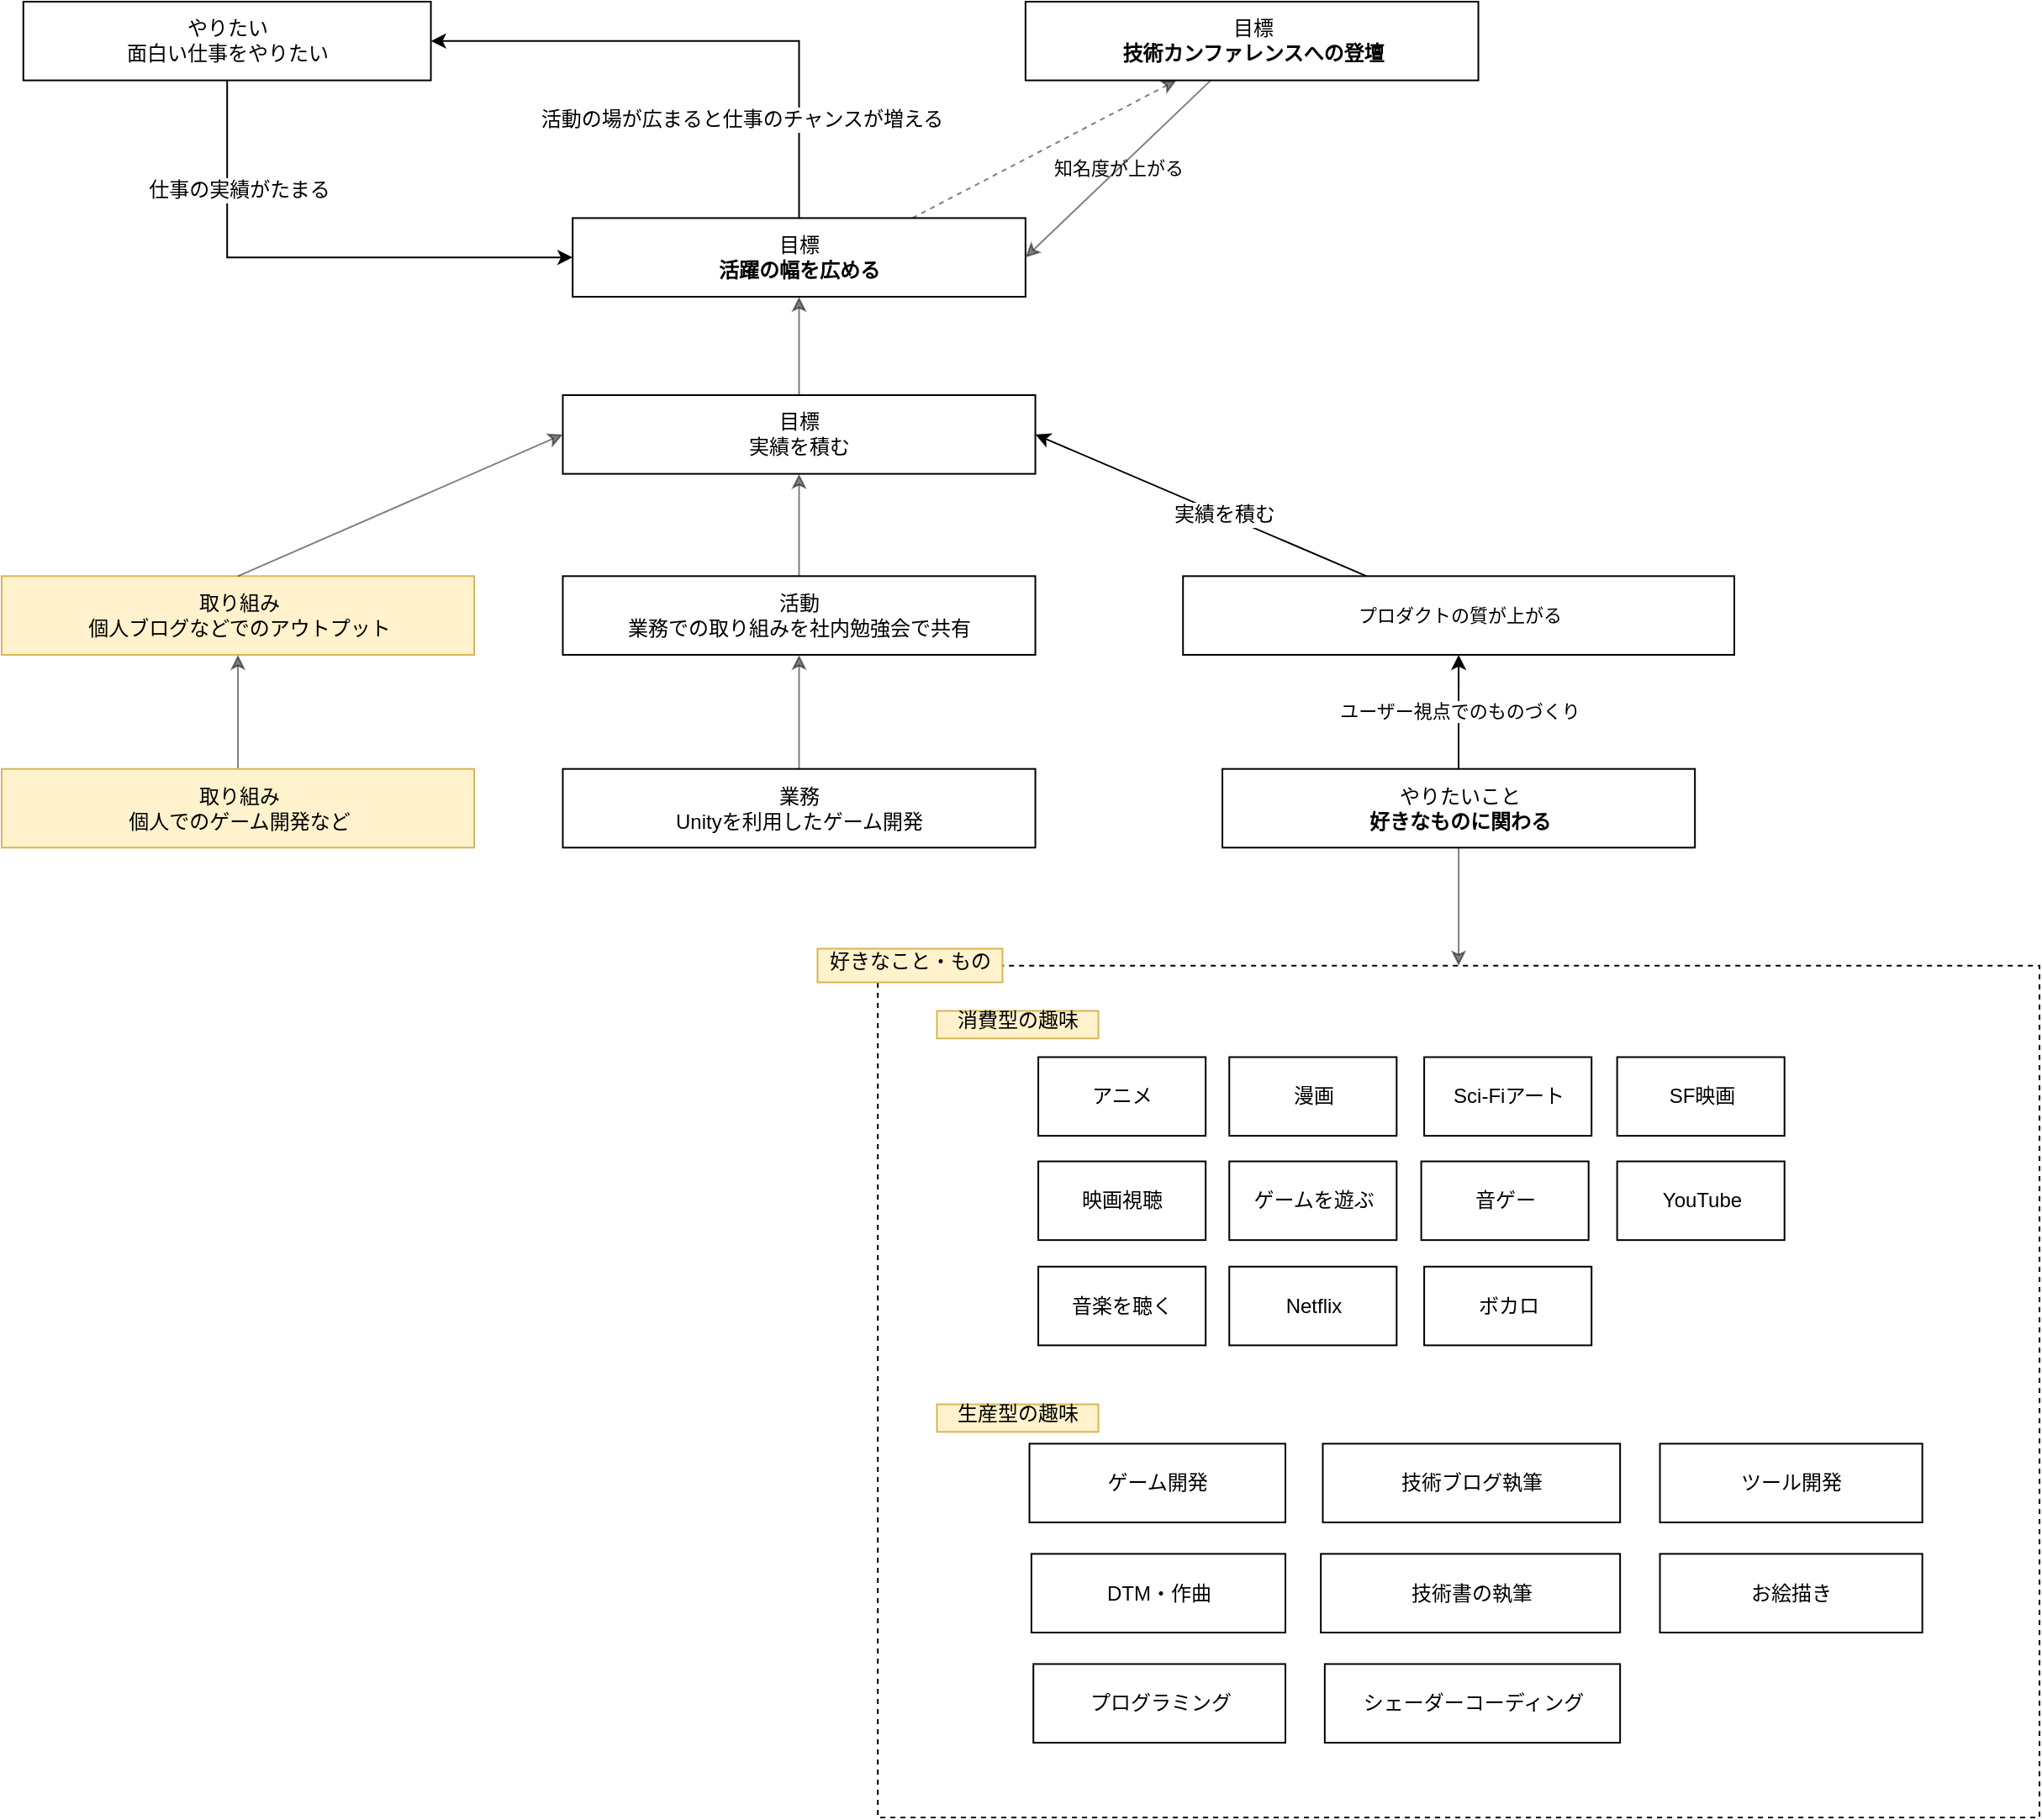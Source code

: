 <mxfile version="12.2.4" pages="1"><diagram id="zC8jPQ_2ixCC9MGODe1n" name="Page-1"><mxGraphModel dx="1309" dy="814" grid="0" gridSize="10" guides="1" tooltips="1" connect="1" arrows="1" fold="1" page="0" pageScale="1" pageWidth="827" pageHeight="1169" math="0" shadow="0"><root><mxCell id="0"/><mxCell id="1" parent="0"/><mxCell id="3" value="&lt;font style=&quot;font-size: 12px&quot;&gt;目標&lt;/font&gt;&lt;br&gt;&lt;b&gt;活躍の幅を広める&lt;/b&gt;" style="html=1;movable=1;resizable=1;rotatable=1;deletable=1;editable=1;connectable=1;" parent="1" vertex="1"><mxGeometry x="579.594" y="188.711" width="269.333" height="46.804" as="geometry"/></mxCell><mxCell id="4" value="活動&lt;br&gt;業務での取り組みを社内勉強会で共有" style="html=1;movable=1;resizable=1;rotatable=1;deletable=1;editable=1;connectable=1;" parent="1" vertex="1"><mxGeometry x="573.739" y="401.668" width="281.043" height="46.804" as="geometry"/></mxCell><mxCell id="124" value="知名度が上がる" style="edgeStyle=none;rounded=0;orthogonalLoop=1;jettySize=auto;html=1;entryX=1;entryY=0.5;entryDx=0;entryDy=0;labelBackgroundColor=none;fontColor=#000000;opacity=50;movable=1;resizable=1;rotatable=1;deletable=1;editable=1;connectable=1;" parent="1" source="6" target="3" edge="1"><mxGeometry relative="1" as="geometry"/></mxCell><mxCell id="6" value="&lt;font style=&quot;font-size: 12px&quot;&gt;目標&lt;/font&gt;&lt;br&gt;&lt;b&gt;技術カンファレンスへの登壇&lt;/b&gt;" style="html=1;movable=1;resizable=1;rotatable=1;deletable=1;editable=1;connectable=1;" parent="1" vertex="1"><mxGeometry x="848.928" y="60" width="269.333" height="46.804" as="geometry"/></mxCell><mxCell id="42" style="rounded=0;orthogonalLoop=1;jettySize=auto;html=1;exitX=0.75;exitY=0;exitDx=0;exitDy=0;dashed=1;labelBackgroundColor=none;fontColor=#000000;textOpacity=25;opacity=50;movable=1;resizable=1;rotatable=1;deletable=1;editable=1;connectable=1;" parent="1" source="3" target="6" edge="1"><mxGeometry relative="1" as="geometry"/></mxCell><mxCell id="8" value="やりたいこと&lt;br&gt;&lt;b&gt;好きなものに関わる&lt;/b&gt;" style="html=1;movable=1;resizable=1;rotatable=1;deletable=1;editable=1;connectable=1;" parent="1" vertex="1"><mxGeometry x="966.029" y="516.338" width="281.043" height="46.804" as="geometry"/></mxCell><mxCell id="9" value="&lt;span style=&quot;font-size: 11px&quot;&gt;プロダクトの質が上がる&lt;/span&gt;" style="html=1;movable=1;resizable=1;rotatable=1;deletable=1;editable=1;connectable=1;" parent="1" vertex="1"><mxGeometry x="942.609" y="401.668" width="327.884" height="46.804" as="geometry"/></mxCell><mxCell id="13" value="ユーザー視点でのものづくり" style="edgeStyle=orthogonalEdgeStyle;rounded=0;orthogonalLoop=1;jettySize=auto;html=1;movable=1;resizable=1;rotatable=1;deletable=1;editable=1;connectable=1;" parent="1" source="8" target="9" edge="1"><mxGeometry relative="1" as="geometry"/></mxCell><mxCell id="39" style="edgeStyle=orthogonalEdgeStyle;rounded=0;orthogonalLoop=1;jettySize=auto;html=1;entryX=0;entryY=0.5;entryDx=0;entryDy=0;movable=1;resizable=1;rotatable=1;deletable=1;editable=1;connectable=1;" parent="1" source="36" target="3" edge="1"><mxGeometry relative="1" as="geometry"><Array as="points"><mxPoint x="373.496" y="212.113"/></Array></mxGeometry></mxCell><mxCell id="40" value="仕事の実績がたまる" style="text;html=1;resizable=1;points=[];align=center;verticalAlign=middle;labelBackgroundColor=#ffffff;movable=1;rotatable=1;deletable=1;editable=1;connectable=1;" parent="39" vertex="1" connectable="0"><mxGeometry x="-0.278" y="-1" relative="1" as="geometry"><mxPoint y="-41.5" as="offset"/></mxGeometry></mxCell><mxCell id="36" value="やりたい&lt;br&gt;面白い仕事をやりたい" style="html=1;movable=1;resizable=1;rotatable=1;deletable=1;editable=1;connectable=1;" parent="1" vertex="1"><mxGeometry x="252.881" y="60" width="242.4" height="46.804" as="geometry"/></mxCell><mxCell id="41" style="edgeStyle=orthogonalEdgeStyle;rounded=0;orthogonalLoop=1;jettySize=auto;html=1;entryX=1;entryY=0.5;entryDx=0;entryDy=0;movable=1;resizable=1;rotatable=1;deletable=1;editable=1;connectable=1;" parent="1" source="3" target="36" edge="1"><mxGeometry relative="1" as="geometry"><Array as="points"><mxPoint x="714.261" y="83.402"/></Array></mxGeometry></mxCell><mxCell id="127" value="活動の場が広まると仕事のチャンスが増える" style="text;html=1;resizable=0;points=[];align=center;verticalAlign=middle;labelBackgroundColor=#ffffff;fontColor=#000000;" parent="41" vertex="1" connectable="0"><mxGeometry x="-0.366" y="10" relative="1" as="geometry"><mxPoint x="-24.5" y="44" as="offset"/></mxGeometry></mxCell><mxCell id="62" style="edgeStyle=none;rounded=0;orthogonalLoop=1;jettySize=auto;html=1;labelBackgroundColor=none;fontColor=#000000;opacity=50;movable=1;resizable=1;rotatable=1;deletable=1;editable=1;connectable=1;" parent="1" source="61" target="4" edge="1"><mxGeometry relative="1" as="geometry"/></mxCell><mxCell id="61" value="業務&lt;br&gt;Unityを利用したゲーム開発" style="html=1;movable=1;resizable=1;rotatable=1;deletable=1;editable=1;connectable=1;" parent="1" vertex="1"><mxGeometry x="573.739" y="516.338" width="281.043" height="46.804" as="geometry"/></mxCell><mxCell id="96" value="生産型の趣味" style="text;html=1;resizable=1;points=[];autosize=1;align=center;verticalAlign=middle;spacingTop=-4;fillColor=#fff2cc;strokeColor=#d6b656;movable=1;rotatable=1;deletable=1;editable=1;connectable=1;" parent="1" vertex="1"><mxGeometry x="796.232" y="894.28" width="96.023" height="16.381" as="geometry"/></mxCell><mxCell id="106" value="プログラミング" style="html=1;gradientColor=#ffffff;movable=1;resizable=1;rotatable=1;deletable=1;editable=1;connectable=1;" parent="1" vertex="1"><mxGeometry x="853.612" y="1048.732" width="149.89" height="46.804" as="geometry"/></mxCell><mxCell id="107" value="シェーダーコーディング" style="html=1;movable=1;resizable=1;rotatable=1;deletable=1;editable=1;connectable=1;" parent="1" vertex="1"><mxGeometry x="1026.922" y="1048.732" width="175.652" height="46.804" as="geometry"/></mxCell><mxCell id="108" value="" style="group;container=1;movable=1;resizable=1;rotatable=1;deletable=1;editable=1;connectable=1;" parent="1" vertex="1" connectable="0"><mxGeometry x="851.27" y="917.681" width="503.536" height="112.329" as="geometry"/></mxCell><mxCell id="84" value="ゲーム開発" style="html=1;movable=1;resizable=1;rotatable=1;deletable=1;editable=1;connectable=1;" parent="108" vertex="1"><mxGeometry width="152.232" height="46.804" as="geometry"/></mxCell><mxCell id="89" value="技術ブログ執筆" style="html=1;movable=1;resizable=1;rotatable=1;deletable=1;editable=1;connectable=1;" parent="108" vertex="1"><mxGeometry x="174.481" width="176.823" height="46.804" as="geometry"/></mxCell><mxCell id="101" value="ツール開発" style="html=1;movable=1;resizable=1;rotatable=1;deletable=1;editable=1;connectable=1;" parent="108" vertex="1"><mxGeometry x="374.995" width="156.06" height="46.804" as="geometry"/></mxCell><mxCell id="103" value="お絵描き" style="html=1;movable=1;resizable=1;rotatable=1;deletable=1;editable=1;connectable=1;" parent="108" vertex="1"><mxGeometry x="374.995" y="65.525" width="156.06" height="46.804" as="geometry"/></mxCell><mxCell id="104" value="DTM・作曲" style="html=1;movable=1;resizable=1;rotatable=1;deletable=1;editable=1;connectable=1;" parent="108" vertex="1"><mxGeometry x="1.171" y="65.525" width="151.061" height="46.804" as="geometry"/></mxCell><mxCell id="105" value="技術書の執筆" style="html=1;movable=1;resizable=1;rotatable=1;deletable=1;editable=1;connectable=1;" parent="108" vertex="1"><mxGeometry x="173.31" y="65.525" width="177.994" height="46.804" as="geometry"/></mxCell><mxCell id="14" value="アニメ" style="html=1;movable=1;resizable=1;rotatable=1;deletable=1;editable=1;connectable=1;" parent="1" vertex="1"><mxGeometry x="856.539" y="687.757" width="99.536" height="46.804" as="geometry"/></mxCell><mxCell id="16" value="Sci-Fiアート" style="html=1;movable=1;resizable=1;rotatable=1;deletable=1;editable=1;connectable=1;" parent="1" vertex="1"><mxGeometry x="1086.058" y="687.757" width="99.536" height="46.804" as="geometry"/></mxCell><mxCell id="17" value="映画視聴" style="html=1;movable=1;resizable=1;rotatable=1;deletable=1;editable=1;connectable=1;" parent="1" vertex="1"><mxGeometry x="856.539" y="749.772" width="99.536" height="46.804" as="geometry"/></mxCell><mxCell id="18" value="ゲームを遊ぶ" style="html=1;movable=1;resizable=1;rotatable=1;deletable=1;editable=1;connectable=1;" parent="1" vertex="1"><mxGeometry x="970.128" y="749.772" width="99.536" height="46.804" as="geometry"/></mxCell><mxCell id="46" value="音ゲー" style="html=1;movable=1;resizable=1;rotatable=1;deletable=1;editable=1;connectable=1;" parent="1" vertex="1"><mxGeometry x="1084.301" y="749.772" width="99.536" height="46.804" as="geometry"/></mxCell><mxCell id="48" value="SF映画" style="html=1;movable=1;resizable=1;rotatable=1;deletable=1;editable=1;connectable=1;" parent="1" vertex="1"><mxGeometry x="1200.817" y="687.757" width="99.536" height="46.804" as="geometry"/></mxCell><mxCell id="52" value="漫画" style="html=1;movable=1;resizable=1;rotatable=1;deletable=1;editable=1;connectable=1;" parent="1" vertex="1"><mxGeometry x="970.128" y="687.757" width="99.536" height="46.804" as="geometry"/></mxCell><mxCell id="54" value="消費型の趣味" style="text;html=1;resizable=1;points=[];autosize=1;align=center;verticalAlign=middle;spacingTop=-4;fillColor=#fff2cc;strokeColor=#d6b656;movable=1;rotatable=1;deletable=1;editable=1;connectable=1;" parent="1" vertex="1"><mxGeometry x="796.232" y="660.26" width="96.023" height="16.381" as="geometry"/></mxCell><mxCell id="55" value="YouTube" style="html=1;movable=1;resizable=1;rotatable=1;deletable=1;editable=1;connectable=1;" parent="1" vertex="1"><mxGeometry x="1200.817" y="749.772" width="99.536" height="46.804" as="geometry"/></mxCell><mxCell id="57" value="Netflix" style="html=1;movable=1;resizable=1;rotatable=1;deletable=1;editable=1;connectable=1;" parent="1" vertex="1"><mxGeometry x="970.128" y="812.373" width="99.536" height="46.804" as="geometry"/></mxCell><mxCell id="58" value="音楽を聴く" style="html=1;movable=1;resizable=1;rotatable=1;deletable=1;editable=1;connectable=1;" parent="1" vertex="1"><mxGeometry x="856.539" y="812.373" width="99.536" height="46.804" as="geometry"/></mxCell><mxCell id="109" value="ボカロ" style="html=1;movable=1;resizable=1;rotatable=1;deletable=1;editable=1;connectable=1;" parent="1" vertex="1"><mxGeometry x="1086.058" y="812.373" width="99.536" height="46.804" as="geometry"/></mxCell><mxCell id="111" value="取り組み&lt;br&gt;個人ブログなどでのアウトプット" style="html=1;fillColor=#fff2cc;strokeColor=#d6b656;movable=1;resizable=1;rotatable=1;deletable=1;editable=1;connectable=1;" parent="1" vertex="1"><mxGeometry x="240" y="401.668" width="281.043" height="46.804" as="geometry"/></mxCell><mxCell id="115" style="edgeStyle=none;rounded=0;orthogonalLoop=1;jettySize=auto;html=1;labelBackgroundColor=none;fontColor=#000000;opacity=50;movable=1;resizable=1;rotatable=1;deletable=1;editable=1;connectable=1;" parent="1" source="112" target="111" edge="1"><mxGeometry relative="1" as="geometry"/></mxCell><mxCell id="112" value="取り組み&lt;br&gt;個人でのゲーム開発など" style="html=1;fillColor=#fff2cc;strokeColor=#d6b656;movable=1;resizable=1;rotatable=1;deletable=1;editable=1;connectable=1;" parent="1" vertex="1"><mxGeometry x="240" y="516.338" width="281.043" height="46.804" as="geometry"/></mxCell><mxCell id="119" style="edgeStyle=none;rounded=0;orthogonalLoop=1;jettySize=auto;html=1;labelBackgroundColor=none;fontColor=#000000;opacity=50;movable=1;resizable=1;rotatable=1;deletable=1;editable=1;connectable=1;" parent="1" source="117" target="3" edge="1"><mxGeometry relative="1" as="geometry"/></mxCell><mxCell id="117" value="目標&lt;br&gt;実績を積む" style="html=1;movable=1;resizable=1;rotatable=1;deletable=1;editable=1;connectable=1;" parent="1" vertex="1"><mxGeometry x="573.739" y="294.02" width="281.043" height="46.804" as="geometry"/></mxCell><mxCell id="118" style="edgeStyle=none;rounded=0;orthogonalLoop=1;jettySize=auto;html=1;labelBackgroundColor=none;fontColor=#000000;opacity=50;movable=1;resizable=1;rotatable=1;deletable=1;editable=1;connectable=1;" parent="1" source="4" target="117" edge="1"><mxGeometry relative="1" as="geometry"/></mxCell><mxCell id="11" style="rounded=0;orthogonalLoop=1;jettySize=auto;html=1;entryX=1;entryY=0.5;entryDx=0;entryDy=0;movable=1;resizable=1;rotatable=1;deletable=1;editable=1;connectable=1;" parent="1" source="9" target="117" edge="1"><mxGeometry relative="1" as="geometry"/></mxCell><mxCell id="12" value="実績を積む" style="text;html=1;resizable=1;points=[];align=center;verticalAlign=middle;labelBackgroundColor=#ffffff;movable=1;rotatable=1;deletable=1;editable=1;connectable=1;" parent="11" vertex="1" connectable="0"><mxGeometry x="-0.2" relative="1" as="geometry"><mxPoint x="-6" y="-3" as="offset"/></mxGeometry></mxCell><mxCell id="120" style="edgeStyle=none;rounded=0;orthogonalLoop=1;jettySize=auto;html=1;entryX=0;entryY=0.5;entryDx=0;entryDy=0;labelBackgroundColor=none;fontColor=#000000;opacity=50;exitX=0.5;exitY=0;exitDx=0;exitDy=0;movable=1;resizable=1;rotatable=1;deletable=1;editable=1;connectable=1;" parent="1" source="111" target="117" edge="1"><mxGeometry relative="1" as="geometry"/></mxCell><mxCell id="122" style="edgeStyle=none;rounded=0;orthogonalLoop=1;jettySize=auto;html=1;entryX=0.5;entryY=0;entryDx=0;entryDy=0;labelBackgroundColor=none;fontColor=#000000;opacity=50;movable=1;resizable=1;rotatable=1;deletable=1;editable=1;connectable=1;" parent="1" source="8" edge="1"><mxGeometry relative="1" as="geometry"><mxPoint x="1106.551" y="633.348" as="targetPoint"/></mxGeometry></mxCell><mxCell id="129" value="" style="rounded=0;whiteSpace=wrap;html=1;dashed=1;strokeWidth=1;fillColor=none;gradientColor=#ffffff;fontColor=#000000;align=center;movable=1;resizable=1;rotatable=1;deletable=1;editable=1;connectable=1;" parent="1" vertex="1"><mxGeometry x="761.101" y="633.348" width="690.899" height="506.652" as="geometry"/></mxCell><mxCell id="130" value="好きなこと・もの" style="text;html=1;resizable=1;points=[];autosize=1;align=center;verticalAlign=middle;spacingTop=-4;fillColor=#fff2cc;strokeColor=#d6b656;movable=1;rotatable=1;deletable=1;editable=1;connectable=1;" parent="1" vertex="1"><mxGeometry x="725.232" y="623.26" width="110" height="20" as="geometry"/></mxCell></root></mxGraphModel></diagram></mxfile>